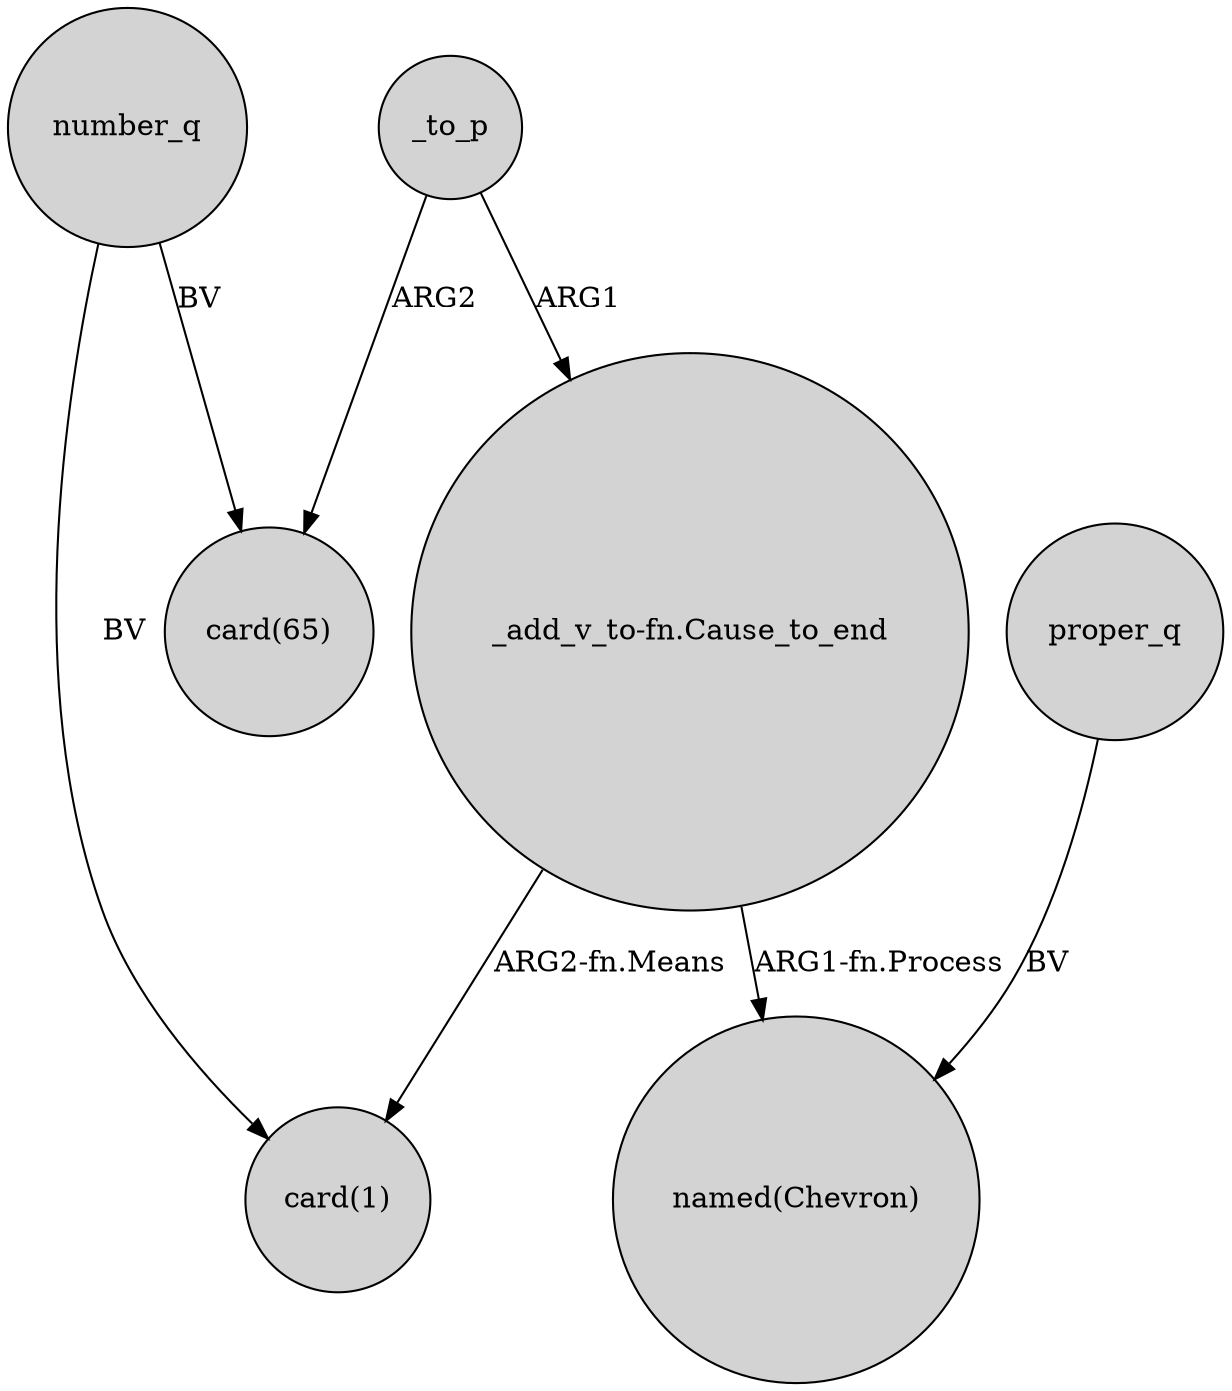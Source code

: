 digraph {
	node [shape=circle style=filled]
	_to_p -> "_add_v_to-fn.Cause_to_end" [label=ARG1]
	number_q -> "card(1)" [label=BV]
	number_q -> "card(65)" [label=BV]
	"_add_v_to-fn.Cause_to_end" -> "card(1)" [label="ARG2-fn.Means"]
	"_add_v_to-fn.Cause_to_end" -> "named(Chevron)" [label="ARG1-fn.Process"]
	proper_q -> "named(Chevron)" [label=BV]
	_to_p -> "card(65)" [label=ARG2]
}
